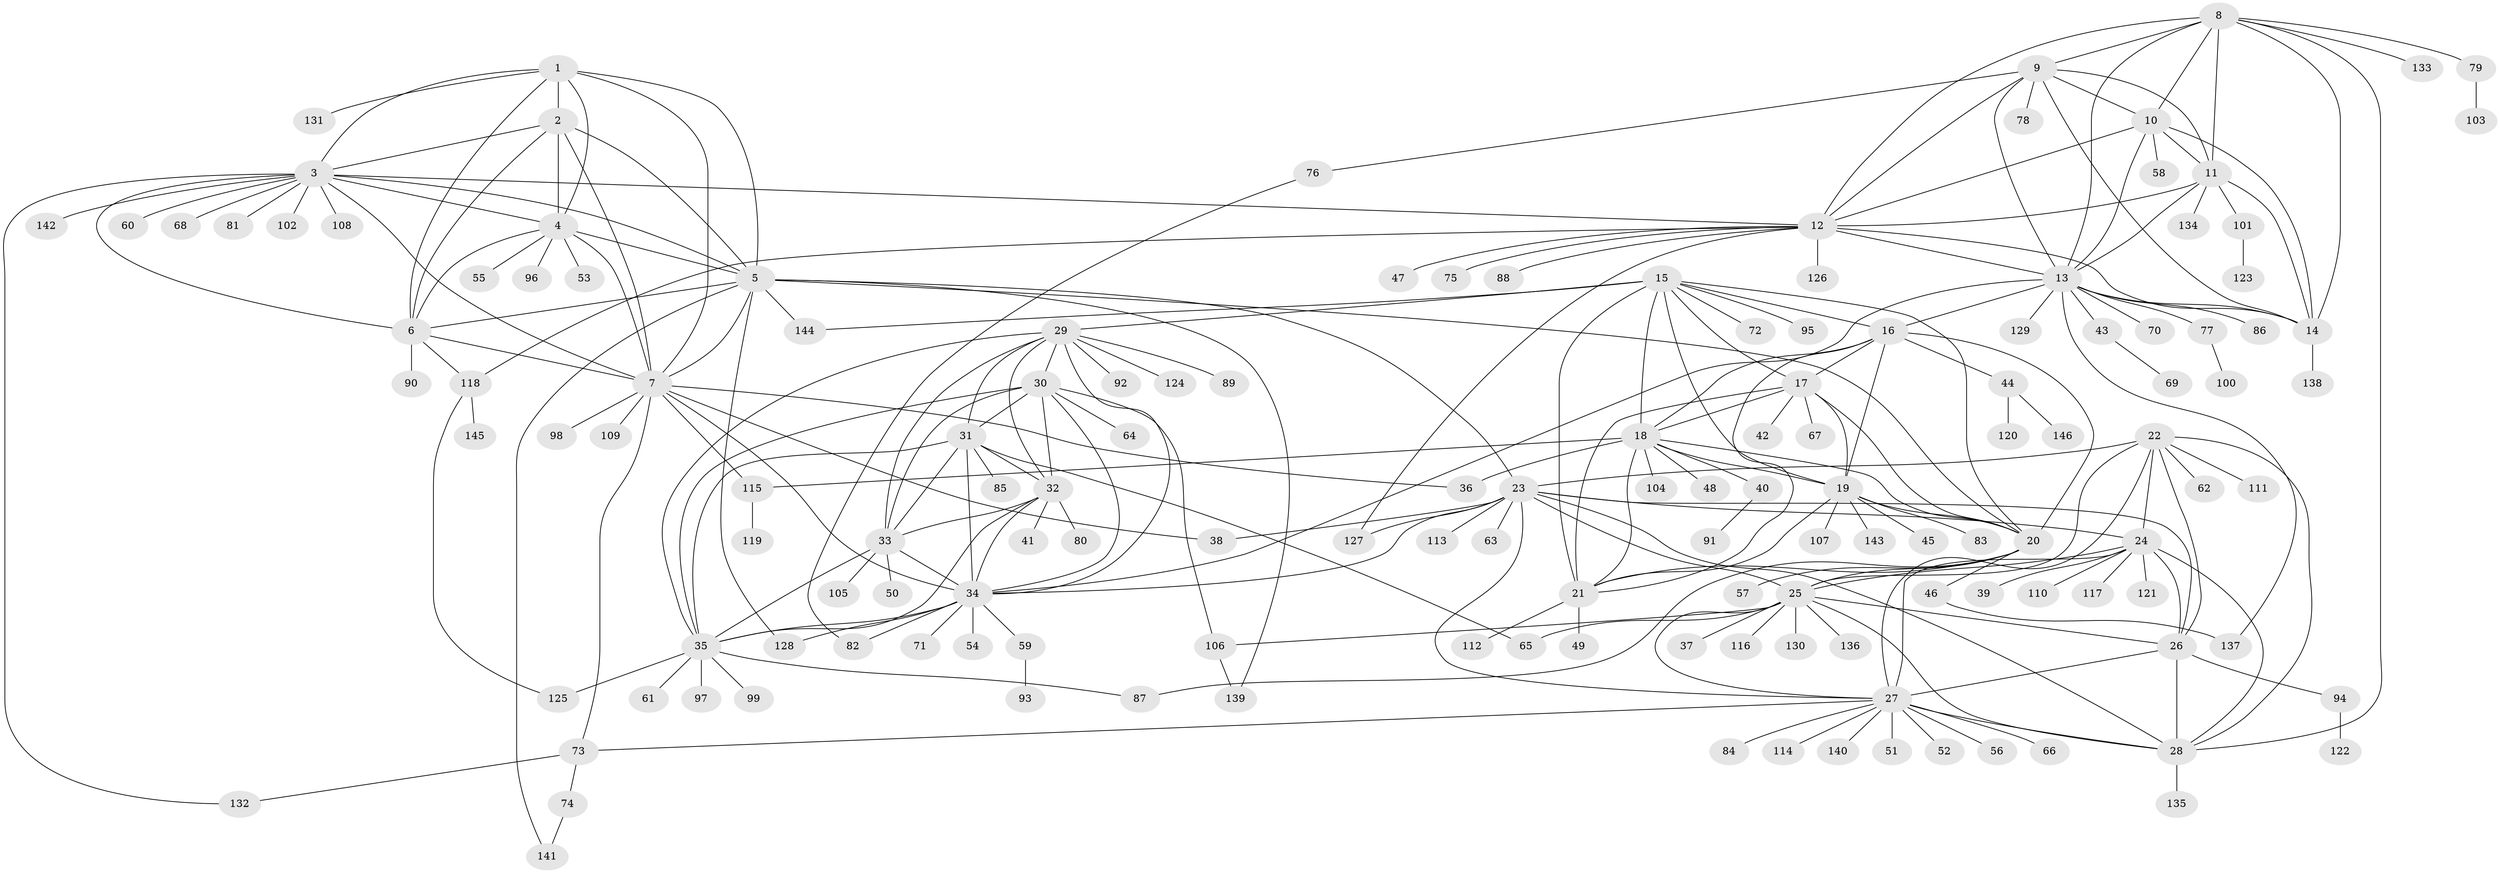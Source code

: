 // Generated by graph-tools (version 1.1) at 2025/50/03/09/25 03:50:27]
// undirected, 146 vertices, 243 edges
graph export_dot {
graph [start="1"]
  node [color=gray90,style=filled];
  1;
  2;
  3;
  4;
  5;
  6;
  7;
  8;
  9;
  10;
  11;
  12;
  13;
  14;
  15;
  16;
  17;
  18;
  19;
  20;
  21;
  22;
  23;
  24;
  25;
  26;
  27;
  28;
  29;
  30;
  31;
  32;
  33;
  34;
  35;
  36;
  37;
  38;
  39;
  40;
  41;
  42;
  43;
  44;
  45;
  46;
  47;
  48;
  49;
  50;
  51;
  52;
  53;
  54;
  55;
  56;
  57;
  58;
  59;
  60;
  61;
  62;
  63;
  64;
  65;
  66;
  67;
  68;
  69;
  70;
  71;
  72;
  73;
  74;
  75;
  76;
  77;
  78;
  79;
  80;
  81;
  82;
  83;
  84;
  85;
  86;
  87;
  88;
  89;
  90;
  91;
  92;
  93;
  94;
  95;
  96;
  97;
  98;
  99;
  100;
  101;
  102;
  103;
  104;
  105;
  106;
  107;
  108;
  109;
  110;
  111;
  112;
  113;
  114;
  115;
  116;
  117;
  118;
  119;
  120;
  121;
  122;
  123;
  124;
  125;
  126;
  127;
  128;
  129;
  130;
  131;
  132;
  133;
  134;
  135;
  136;
  137;
  138;
  139;
  140;
  141;
  142;
  143;
  144;
  145;
  146;
  1 -- 2;
  1 -- 3;
  1 -- 4;
  1 -- 5;
  1 -- 6;
  1 -- 7;
  1 -- 131;
  2 -- 3;
  2 -- 4;
  2 -- 5;
  2 -- 6;
  2 -- 7;
  3 -- 4;
  3 -- 5;
  3 -- 6;
  3 -- 7;
  3 -- 12;
  3 -- 60;
  3 -- 68;
  3 -- 81;
  3 -- 102;
  3 -- 108;
  3 -- 132;
  3 -- 142;
  4 -- 5;
  4 -- 6;
  4 -- 7;
  4 -- 53;
  4 -- 55;
  4 -- 96;
  5 -- 6;
  5 -- 7;
  5 -- 20;
  5 -- 23;
  5 -- 128;
  5 -- 139;
  5 -- 141;
  5 -- 144;
  6 -- 7;
  6 -- 90;
  6 -- 118;
  7 -- 34;
  7 -- 36;
  7 -- 38;
  7 -- 73;
  7 -- 98;
  7 -- 109;
  7 -- 115;
  8 -- 9;
  8 -- 10;
  8 -- 11;
  8 -- 12;
  8 -- 13;
  8 -- 14;
  8 -- 28;
  8 -- 79;
  8 -- 133;
  9 -- 10;
  9 -- 11;
  9 -- 12;
  9 -- 13;
  9 -- 14;
  9 -- 76;
  9 -- 78;
  10 -- 11;
  10 -- 12;
  10 -- 13;
  10 -- 14;
  10 -- 58;
  11 -- 12;
  11 -- 13;
  11 -- 14;
  11 -- 101;
  11 -- 134;
  12 -- 13;
  12 -- 14;
  12 -- 47;
  12 -- 75;
  12 -- 88;
  12 -- 118;
  12 -- 126;
  12 -- 127;
  13 -- 14;
  13 -- 16;
  13 -- 34;
  13 -- 43;
  13 -- 70;
  13 -- 77;
  13 -- 86;
  13 -- 129;
  13 -- 137;
  14 -- 138;
  15 -- 16;
  15 -- 17;
  15 -- 18;
  15 -- 19;
  15 -- 20;
  15 -- 21;
  15 -- 29;
  15 -- 72;
  15 -- 95;
  15 -- 144;
  16 -- 17;
  16 -- 18;
  16 -- 19;
  16 -- 20;
  16 -- 21;
  16 -- 44;
  17 -- 18;
  17 -- 19;
  17 -- 20;
  17 -- 21;
  17 -- 42;
  17 -- 67;
  18 -- 19;
  18 -- 20;
  18 -- 21;
  18 -- 36;
  18 -- 40;
  18 -- 48;
  18 -- 104;
  18 -- 115;
  19 -- 20;
  19 -- 21;
  19 -- 45;
  19 -- 83;
  19 -- 107;
  19 -- 143;
  20 -- 21;
  20 -- 25;
  20 -- 46;
  20 -- 57;
  20 -- 87;
  21 -- 49;
  21 -- 112;
  22 -- 23;
  22 -- 24;
  22 -- 25;
  22 -- 26;
  22 -- 27;
  22 -- 28;
  22 -- 62;
  22 -- 111;
  23 -- 24;
  23 -- 25;
  23 -- 26;
  23 -- 27;
  23 -- 28;
  23 -- 34;
  23 -- 38;
  23 -- 63;
  23 -- 113;
  23 -- 127;
  24 -- 25;
  24 -- 26;
  24 -- 27;
  24 -- 28;
  24 -- 39;
  24 -- 110;
  24 -- 117;
  24 -- 121;
  25 -- 26;
  25 -- 27;
  25 -- 28;
  25 -- 37;
  25 -- 65;
  25 -- 106;
  25 -- 116;
  25 -- 130;
  25 -- 136;
  26 -- 27;
  26 -- 28;
  26 -- 94;
  27 -- 28;
  27 -- 51;
  27 -- 52;
  27 -- 56;
  27 -- 66;
  27 -- 73;
  27 -- 84;
  27 -- 114;
  27 -- 140;
  28 -- 135;
  29 -- 30;
  29 -- 31;
  29 -- 32;
  29 -- 33;
  29 -- 34;
  29 -- 35;
  29 -- 89;
  29 -- 92;
  29 -- 124;
  30 -- 31;
  30 -- 32;
  30 -- 33;
  30 -- 34;
  30 -- 35;
  30 -- 64;
  30 -- 106;
  31 -- 32;
  31 -- 33;
  31 -- 34;
  31 -- 35;
  31 -- 65;
  31 -- 85;
  32 -- 33;
  32 -- 34;
  32 -- 35;
  32 -- 41;
  32 -- 80;
  33 -- 34;
  33 -- 35;
  33 -- 50;
  33 -- 105;
  34 -- 35;
  34 -- 54;
  34 -- 59;
  34 -- 71;
  34 -- 82;
  34 -- 128;
  35 -- 61;
  35 -- 87;
  35 -- 97;
  35 -- 99;
  35 -- 125;
  40 -- 91;
  43 -- 69;
  44 -- 120;
  44 -- 146;
  46 -- 137;
  59 -- 93;
  73 -- 74;
  73 -- 132;
  74 -- 141;
  76 -- 82;
  77 -- 100;
  79 -- 103;
  94 -- 122;
  101 -- 123;
  106 -- 139;
  115 -- 119;
  118 -- 125;
  118 -- 145;
}
